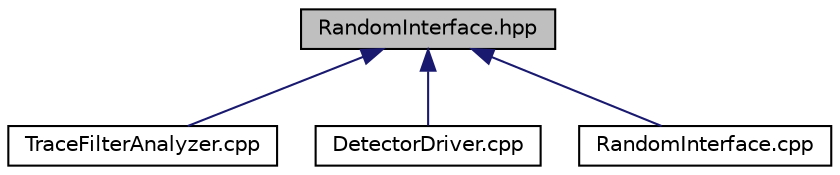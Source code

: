 digraph "RandomInterface.hpp"
{
  edge [fontname="Helvetica",fontsize="10",labelfontname="Helvetica",labelfontsize="10"];
  node [fontname="Helvetica",fontsize="10",shape=record];
  Node1 [label="RandomInterface.hpp",height=0.2,width=0.4,color="black", fillcolor="grey75", style="filled", fontcolor="black"];
  Node1 -> Node2 [dir="back",color="midnightblue",fontsize="10",style="solid",fontname="Helvetica"];
  Node2 [label="TraceFilterAnalyzer.cpp",height=0.2,width=0.4,color="black", fillcolor="white", style="filled",URL="$d7/d16/_trace_filter_analyzer_8cpp.html",tooltip="Implements the analysis of traces using trapezoidal filters. "];
  Node1 -> Node3 [dir="back",color="midnightblue",fontsize="10",style="solid",fontname="Helvetica"];
  Node3 [label="DetectorDriver.cpp",height=0.2,width=0.4,color="black", fillcolor="white", style="filled",URL="$d4/df5/_detector_driver_8cpp.html",tooltip="Main driver for event processing. "];
  Node1 -> Node4 [dir="back",color="midnightblue",fontsize="10",style="solid",fontname="Helvetica"];
  Node4 [label="RandomInterface.cpp",height=0.2,width=0.4,color="black", fillcolor="white", style="filled",URL="$d9/da3/_random_interface_8cpp.html",tooltip="Provides a singleton interface for random numbers. "];
}
